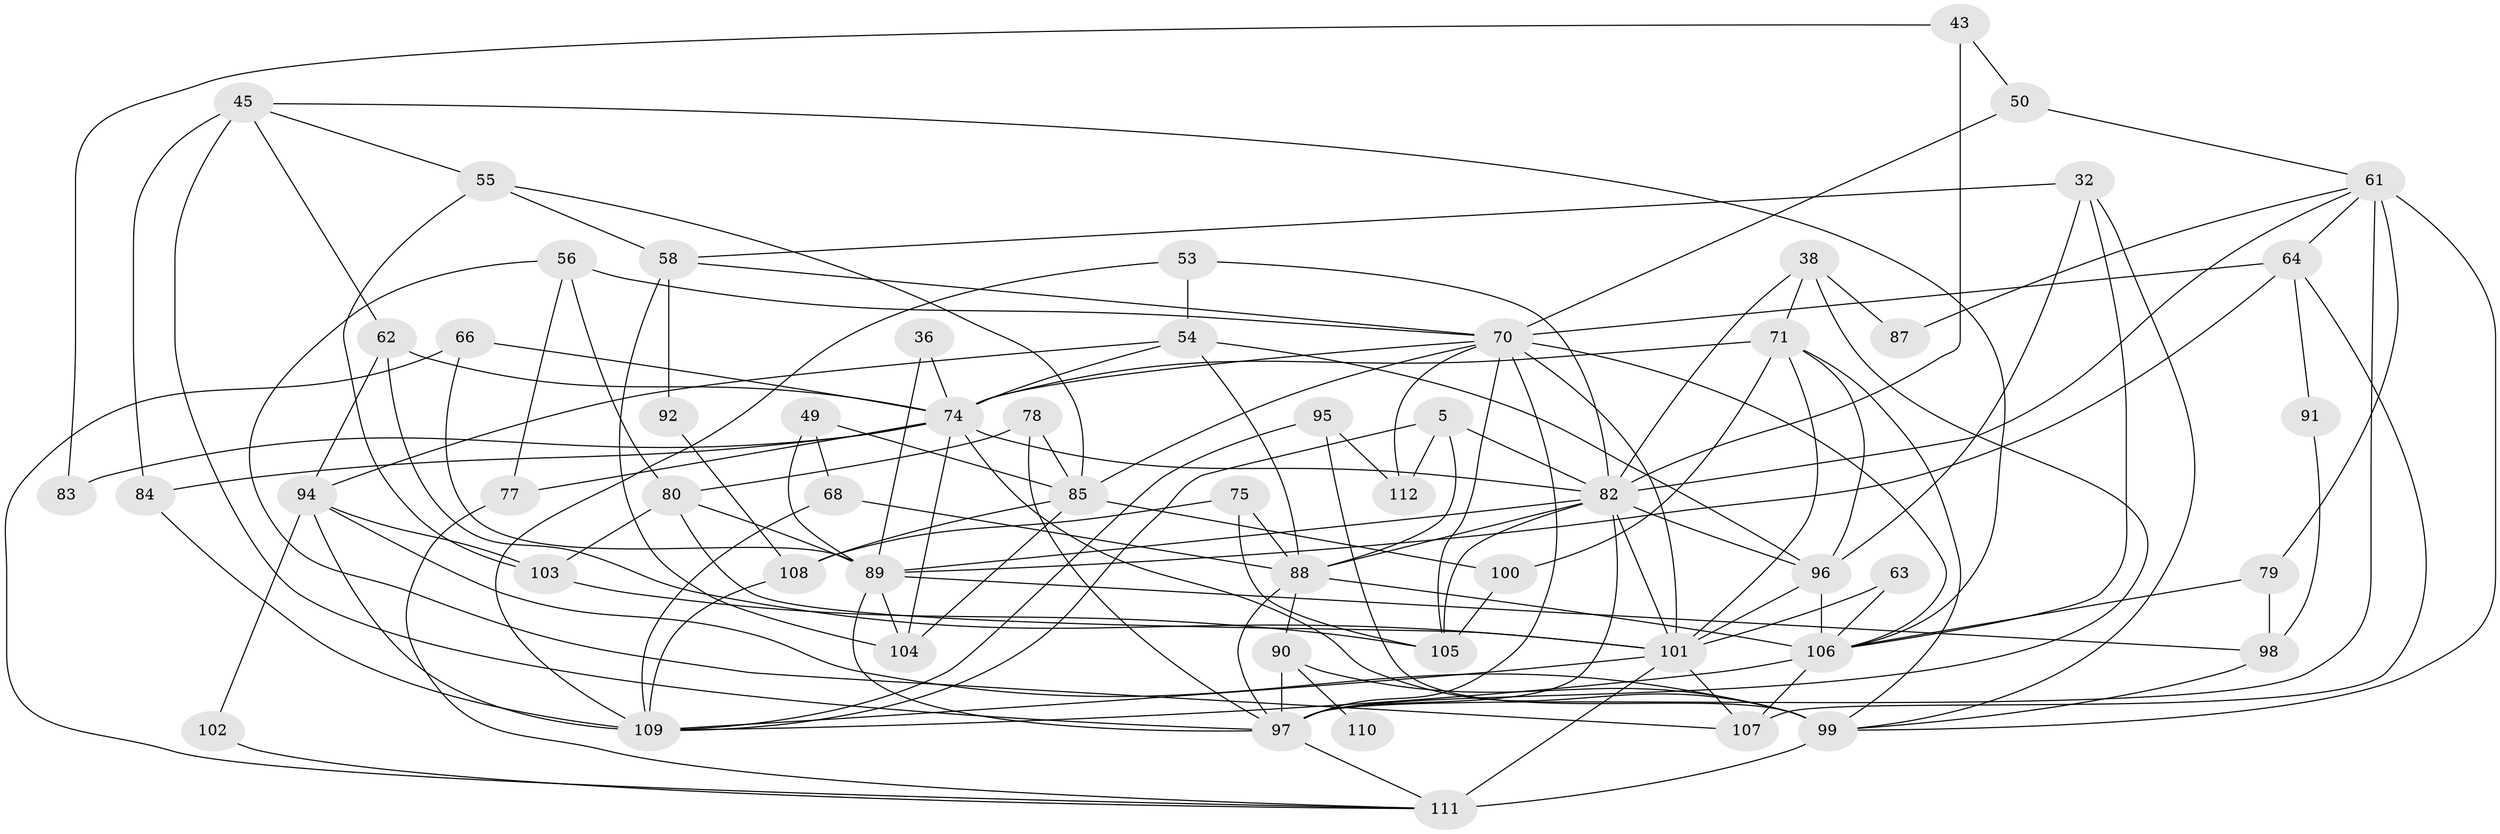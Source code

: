 // original degree distribution, {2: 0.14285714285714285, 4: 0.2767857142857143, 5: 0.17857142857142858, 3: 0.25, 6: 0.125, 9: 0.008928571428571428, 8: 0.008928571428571428, 7: 0.008928571428571428}
// Generated by graph-tools (version 1.1) at 2025/49/03/09/25 04:49:33]
// undirected, 56 vertices, 136 edges
graph export_dot {
graph [start="1"]
  node [color=gray90,style=filled];
  5;
  32 [super="+29"];
  36;
  38;
  43 [super="+8"];
  45 [super="+4"];
  49 [super="+44"];
  50;
  53 [super="+1"];
  54 [super="+22"];
  55;
  56;
  58;
  61 [super="+51+57"];
  62;
  63;
  64 [super="+60"];
  66;
  68;
  70 [super="+33+48"];
  71 [super="+47"];
  74 [super="+46"];
  75 [super="+72"];
  77;
  78 [super="+3"];
  79;
  80;
  82 [super="+35+52"];
  83;
  84;
  85 [super="+42"];
  87;
  88 [super="+14"];
  89 [super="+11+12+13+39"];
  90 [super="+65"];
  91;
  92;
  94 [super="+16+15+76+31"];
  95;
  96 [super="+17+40"];
  97 [super="+81+86"];
  98;
  99 [super="+93"];
  100;
  101 [super="+41+69+27"];
  102;
  103;
  104;
  105;
  106 [super="+6+18"];
  107;
  108;
  109 [super="+67+30"];
  110;
  111 [super="+37"];
  112;
  5 -- 88 [weight=2];
  5 -- 82;
  5 -- 112;
  5 -- 109;
  32 -- 58;
  32 -- 106;
  32 -- 96;
  32 -- 99 [weight=2];
  36 -- 89;
  36 -- 74;
  38 -- 87;
  38 -- 71;
  38 -- 97;
  38 -- 82;
  43 -- 83;
  43 -- 50;
  43 -- 82 [weight=3];
  45 -- 62;
  45 -- 84;
  45 -- 106;
  45 -- 55;
  45 -- 97;
  49 -- 85;
  49 -- 89 [weight=2];
  49 -- 68;
  50 -- 61;
  50 -- 70;
  53 -- 54;
  53 -- 82;
  53 -- 109;
  54 -- 94;
  54 -- 88;
  54 -- 96;
  54 -- 74;
  55 -- 103;
  55 -- 58;
  55 -- 85;
  56 -- 77;
  56 -- 80;
  56 -- 107;
  56 -- 70 [weight=2];
  58 -- 70;
  58 -- 92;
  58 -- 104;
  61 -- 99 [weight=3];
  61 -- 97 [weight=3];
  61 -- 79;
  61 -- 87;
  61 -- 82;
  61 -- 64;
  62 -- 94;
  62 -- 74;
  62 -- 101 [weight=2];
  63 -- 106;
  63 -- 101;
  64 -- 89;
  64 -- 70;
  64 -- 91;
  64 -- 107;
  66 -- 111;
  66 -- 89;
  66 -- 74;
  68 -- 88;
  68 -- 109;
  70 -- 112;
  70 -- 97;
  70 -- 85 [weight=2];
  70 -- 106;
  70 -- 101 [weight=3];
  70 -- 105;
  70 -- 74;
  71 -- 100;
  71 -- 96;
  71 -- 99 [weight=2];
  71 -- 74 [weight=2];
  71 -- 101;
  74 -- 84;
  74 -- 77;
  74 -- 82 [weight=2];
  74 -- 99;
  74 -- 104;
  74 -- 83;
  75 -- 105 [weight=2];
  75 -- 108 [weight=2];
  75 -- 88;
  77 -- 111;
  78 -- 97;
  78 -- 85;
  78 -- 80;
  79 -- 98;
  79 -- 106;
  80 -- 101;
  80 -- 103;
  80 -- 89;
  82 -- 105;
  82 -- 96 [weight=3];
  82 -- 88;
  82 -- 89;
  82 -- 97;
  82 -- 101;
  84 -- 109;
  85 -- 104;
  85 -- 100;
  85 -- 108;
  88 -- 90 [weight=2];
  88 -- 106 [weight=2];
  88 -- 97;
  89 -- 98;
  89 -- 97 [weight=2];
  89 -- 104;
  90 -- 99 [weight=3];
  90 -- 110 [weight=2];
  90 -- 97;
  91 -- 98;
  92 -- 108;
  94 -- 102;
  94 -- 103;
  94 -- 99;
  94 -- 109 [weight=2];
  95 -- 112;
  95 -- 99;
  95 -- 109;
  96 -- 101;
  96 -- 106;
  97 -- 111;
  98 -- 99;
  99 -- 111 [weight=3];
  100 -- 105;
  101 -- 107;
  101 -- 109 [weight=2];
  101 -- 111;
  102 -- 111;
  103 -- 105;
  106 -- 107 [weight=2];
  106 -- 109;
  108 -- 109;
}
